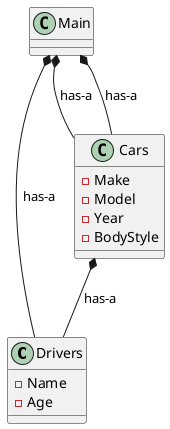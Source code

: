 @startuml
class Drivers
class Cars
class Main

Cars : -Make
Cars : -Model
Cars : -Year
Cars : - BodyStyle

Drivers : -Name
Drivers : - Age
Main *-- Cars: has-a
Cars *-- Drivers: has-a
Main*-- Drivers: has-a
Main *-- Cars: has-a


@enduml

